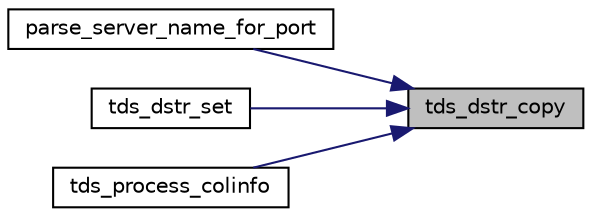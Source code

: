digraph "tds_dstr_copy"
{
 // LATEX_PDF_SIZE
  edge [fontname="Helvetica",fontsize="10",labelfontname="Helvetica",labelfontsize="10"];
  node [fontname="Helvetica",fontsize="10",shape=record];
  rankdir="RL";
  Node1 [label="tds_dstr_copy",height=0.2,width=0.4,color="black", fillcolor="grey75", style="filled", fontcolor="black",tooltip="copy a string from another"];
  Node1 -> Node2 [dir="back",color="midnightblue",fontsize="10",style="solid",fontname="Helvetica"];
  Node2 [label="parse_server_name_for_port",height=0.2,width=0.4,color="black", fillcolor="white", style="filled",URL="$a00559.html#ga82ac44924fb1ae41042c233573a4ac8d",tooltip="Check the server name to find port info first Warning: connection-> & login-> are all modified when n..."];
  Node1 -> Node3 [dir="back",color="midnightblue",fontsize="10",style="solid",fontname="Helvetica"];
  Node3 [label="tds_dstr_set",height=0.2,width=0.4,color="black", fillcolor="white", style="filled",URL="$a00566.html#gab78cc59b110df2817b00f9bed74c6ff1",tooltip="set a string from another buffer."];
  Node1 -> Node4 [dir="back",color="midnightblue",fontsize="10",style="solid",fontname="Helvetica"];
  Node4 [label="tds_process_colinfo",height=0.2,width=0.4,color="black", fillcolor="white", style="filled",URL="$a00565.html#ga22c7f413d43fc0d511e122a3de389166",tooltip="Reads column information."];
}
